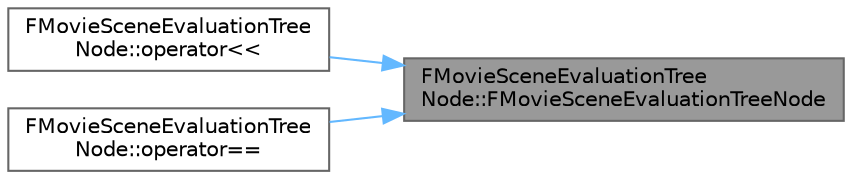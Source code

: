 digraph "FMovieSceneEvaluationTreeNode::FMovieSceneEvaluationTreeNode"
{
 // INTERACTIVE_SVG=YES
 // LATEX_PDF_SIZE
  bgcolor="transparent";
  edge [fontname=Helvetica,fontsize=10,labelfontname=Helvetica,labelfontsize=10];
  node [fontname=Helvetica,fontsize=10,shape=box,height=0.2,width=0.4];
  rankdir="RL";
  Node1 [id="Node000001",label="FMovieSceneEvaluationTree\lNode::FMovieSceneEvaluationTreeNode",height=0.2,width=0.4,color="gray40", fillcolor="grey60", style="filled", fontcolor="black",tooltip="Constructors."];
  Node1 -> Node2 [id="edge1_Node000001_Node000002",dir="back",color="steelblue1",style="solid",tooltip=" "];
  Node2 [id="Node000002",label="FMovieSceneEvaluationTree\lNode::operator\<\<",height=0.2,width=0.4,color="grey40", fillcolor="white", style="filled",URL="$de/d8c/structFMovieSceneEvaluationTreeNode.html#aa4c27462ef6f873c4712040d29d2fa3a",tooltip="Serialization operator."];
  Node1 -> Node3 [id="edge2_Node000001_Node000003",dir="back",color="steelblue1",style="solid",tooltip=" "];
  Node3 [id="Node000003",label="FMovieSceneEvaluationTree\lNode::operator==",height=0.2,width=0.4,color="grey40", fillcolor="white", style="filled",URL="$de/d8c/structFMovieSceneEvaluationTreeNode.html#abe7e2f7b5ea2f226d9fa147bf40bc3f8",tooltip="Equality operator."];
}
